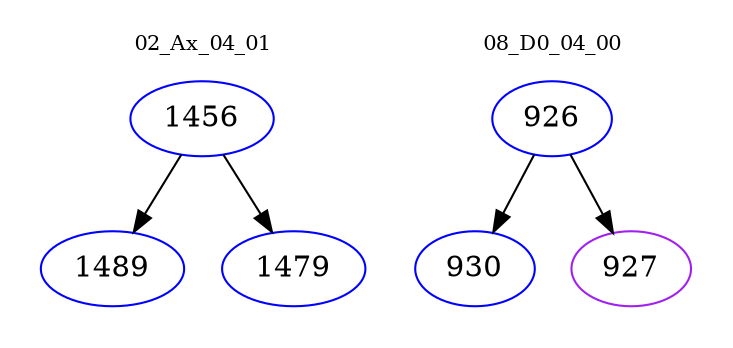 digraph{
subgraph cluster_0 {
color = white
label = "02_Ax_04_01";
fontsize=10;
T0_1456 [label="1456", color="blue"]
T0_1456 -> T0_1489 [color="black"]
T0_1489 [label="1489", color="blue"]
T0_1456 -> T0_1479 [color="black"]
T0_1479 [label="1479", color="blue"]
}
subgraph cluster_1 {
color = white
label = "08_D0_04_00";
fontsize=10;
T1_926 [label="926", color="blue"]
T1_926 -> T1_930 [color="black"]
T1_930 [label="930", color="blue"]
T1_926 -> T1_927 [color="black"]
T1_927 [label="927", color="purple"]
}
}
